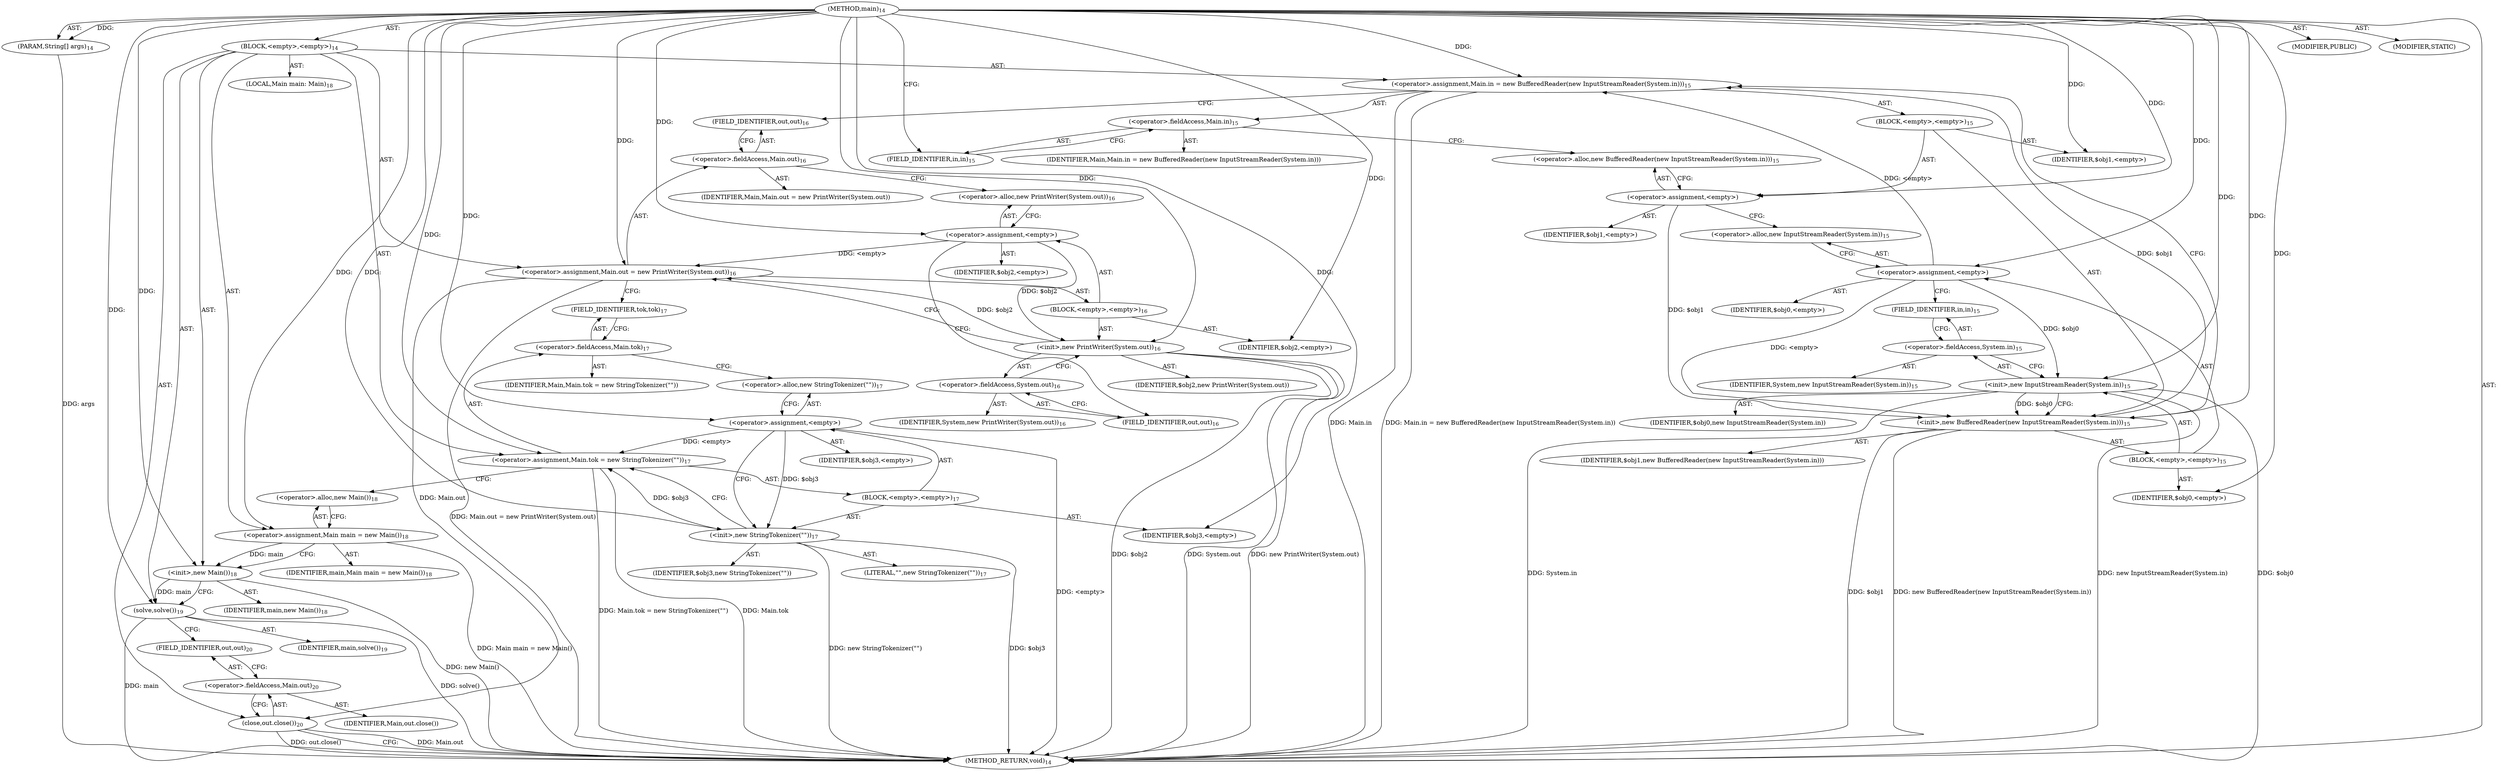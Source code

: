 digraph "main" {  
"25" [label = <(METHOD,main)<SUB>14</SUB>> ]
"26" [label = <(PARAM,String[] args)<SUB>14</SUB>> ]
"27" [label = <(BLOCK,&lt;empty&gt;,&lt;empty&gt;)<SUB>14</SUB>> ]
"28" [label = <(&lt;operator&gt;.assignment,Main.in = new BufferedReader(new InputStreamReader(System.in)))<SUB>15</SUB>> ]
"29" [label = <(&lt;operator&gt;.fieldAccess,Main.in)<SUB>15</SUB>> ]
"30" [label = <(IDENTIFIER,Main,Main.in = new BufferedReader(new InputStreamReader(System.in)))> ]
"31" [label = <(FIELD_IDENTIFIER,in,in)<SUB>15</SUB>> ]
"32" [label = <(BLOCK,&lt;empty&gt;,&lt;empty&gt;)<SUB>15</SUB>> ]
"33" [label = <(&lt;operator&gt;.assignment,&lt;empty&gt;)> ]
"34" [label = <(IDENTIFIER,$obj1,&lt;empty&gt;)> ]
"35" [label = <(&lt;operator&gt;.alloc,new BufferedReader(new InputStreamReader(System.in)))<SUB>15</SUB>> ]
"36" [label = <(&lt;init&gt;,new BufferedReader(new InputStreamReader(System.in)))<SUB>15</SUB>> ]
"37" [label = <(IDENTIFIER,$obj1,new BufferedReader(new InputStreamReader(System.in)))> ]
"38" [label = <(BLOCK,&lt;empty&gt;,&lt;empty&gt;)<SUB>15</SUB>> ]
"39" [label = <(&lt;operator&gt;.assignment,&lt;empty&gt;)> ]
"40" [label = <(IDENTIFIER,$obj0,&lt;empty&gt;)> ]
"41" [label = <(&lt;operator&gt;.alloc,new InputStreamReader(System.in))<SUB>15</SUB>> ]
"42" [label = <(&lt;init&gt;,new InputStreamReader(System.in))<SUB>15</SUB>> ]
"43" [label = <(IDENTIFIER,$obj0,new InputStreamReader(System.in))> ]
"44" [label = <(&lt;operator&gt;.fieldAccess,System.in)<SUB>15</SUB>> ]
"45" [label = <(IDENTIFIER,System,new InputStreamReader(System.in))<SUB>15</SUB>> ]
"46" [label = <(FIELD_IDENTIFIER,in,in)<SUB>15</SUB>> ]
"47" [label = <(IDENTIFIER,$obj0,&lt;empty&gt;)> ]
"48" [label = <(IDENTIFIER,$obj1,&lt;empty&gt;)> ]
"49" [label = <(&lt;operator&gt;.assignment,Main.out = new PrintWriter(System.out))<SUB>16</SUB>> ]
"50" [label = <(&lt;operator&gt;.fieldAccess,Main.out)<SUB>16</SUB>> ]
"51" [label = <(IDENTIFIER,Main,Main.out = new PrintWriter(System.out))> ]
"52" [label = <(FIELD_IDENTIFIER,out,out)<SUB>16</SUB>> ]
"53" [label = <(BLOCK,&lt;empty&gt;,&lt;empty&gt;)<SUB>16</SUB>> ]
"54" [label = <(&lt;operator&gt;.assignment,&lt;empty&gt;)> ]
"55" [label = <(IDENTIFIER,$obj2,&lt;empty&gt;)> ]
"56" [label = <(&lt;operator&gt;.alloc,new PrintWriter(System.out))<SUB>16</SUB>> ]
"57" [label = <(&lt;init&gt;,new PrintWriter(System.out))<SUB>16</SUB>> ]
"58" [label = <(IDENTIFIER,$obj2,new PrintWriter(System.out))> ]
"59" [label = <(&lt;operator&gt;.fieldAccess,System.out)<SUB>16</SUB>> ]
"60" [label = <(IDENTIFIER,System,new PrintWriter(System.out))<SUB>16</SUB>> ]
"61" [label = <(FIELD_IDENTIFIER,out,out)<SUB>16</SUB>> ]
"62" [label = <(IDENTIFIER,$obj2,&lt;empty&gt;)> ]
"63" [label = <(&lt;operator&gt;.assignment,Main.tok = new StringTokenizer(&quot;&quot;))<SUB>17</SUB>> ]
"64" [label = <(&lt;operator&gt;.fieldAccess,Main.tok)<SUB>17</SUB>> ]
"65" [label = <(IDENTIFIER,Main,Main.tok = new StringTokenizer(&quot;&quot;))> ]
"66" [label = <(FIELD_IDENTIFIER,tok,tok)<SUB>17</SUB>> ]
"67" [label = <(BLOCK,&lt;empty&gt;,&lt;empty&gt;)<SUB>17</SUB>> ]
"68" [label = <(&lt;operator&gt;.assignment,&lt;empty&gt;)> ]
"69" [label = <(IDENTIFIER,$obj3,&lt;empty&gt;)> ]
"70" [label = <(&lt;operator&gt;.alloc,new StringTokenizer(&quot;&quot;))<SUB>17</SUB>> ]
"71" [label = <(&lt;init&gt;,new StringTokenizer(&quot;&quot;))<SUB>17</SUB>> ]
"72" [label = <(IDENTIFIER,$obj3,new StringTokenizer(&quot;&quot;))> ]
"73" [label = <(LITERAL,&quot;&quot;,new StringTokenizer(&quot;&quot;))<SUB>17</SUB>> ]
"74" [label = <(IDENTIFIER,$obj3,&lt;empty&gt;)> ]
"4" [label = <(LOCAL,Main main: Main)<SUB>18</SUB>> ]
"75" [label = <(&lt;operator&gt;.assignment,Main main = new Main())<SUB>18</SUB>> ]
"76" [label = <(IDENTIFIER,main,Main main = new Main())<SUB>18</SUB>> ]
"77" [label = <(&lt;operator&gt;.alloc,new Main())<SUB>18</SUB>> ]
"78" [label = <(&lt;init&gt;,new Main())<SUB>18</SUB>> ]
"3" [label = <(IDENTIFIER,main,new Main())<SUB>18</SUB>> ]
"79" [label = <(solve,solve())<SUB>19</SUB>> ]
"80" [label = <(IDENTIFIER,main,solve())<SUB>19</SUB>> ]
"81" [label = <(close,out.close())<SUB>20</SUB>> ]
"82" [label = <(&lt;operator&gt;.fieldAccess,Main.out)<SUB>20</SUB>> ]
"83" [label = <(IDENTIFIER,Main,out.close())> ]
"84" [label = <(FIELD_IDENTIFIER,out,out)<SUB>20</SUB>> ]
"85" [label = <(MODIFIER,PUBLIC)> ]
"86" [label = <(MODIFIER,STATIC)> ]
"87" [label = <(METHOD_RETURN,void)<SUB>14</SUB>> ]
  "25" -> "26"  [ label = "AST: "] 
  "25" -> "27"  [ label = "AST: "] 
  "25" -> "85"  [ label = "AST: "] 
  "25" -> "86"  [ label = "AST: "] 
  "25" -> "87"  [ label = "AST: "] 
  "27" -> "28"  [ label = "AST: "] 
  "27" -> "49"  [ label = "AST: "] 
  "27" -> "63"  [ label = "AST: "] 
  "27" -> "4"  [ label = "AST: "] 
  "27" -> "75"  [ label = "AST: "] 
  "27" -> "78"  [ label = "AST: "] 
  "27" -> "79"  [ label = "AST: "] 
  "27" -> "81"  [ label = "AST: "] 
  "28" -> "29"  [ label = "AST: "] 
  "28" -> "32"  [ label = "AST: "] 
  "29" -> "30"  [ label = "AST: "] 
  "29" -> "31"  [ label = "AST: "] 
  "32" -> "33"  [ label = "AST: "] 
  "32" -> "36"  [ label = "AST: "] 
  "32" -> "48"  [ label = "AST: "] 
  "33" -> "34"  [ label = "AST: "] 
  "33" -> "35"  [ label = "AST: "] 
  "36" -> "37"  [ label = "AST: "] 
  "36" -> "38"  [ label = "AST: "] 
  "38" -> "39"  [ label = "AST: "] 
  "38" -> "42"  [ label = "AST: "] 
  "38" -> "47"  [ label = "AST: "] 
  "39" -> "40"  [ label = "AST: "] 
  "39" -> "41"  [ label = "AST: "] 
  "42" -> "43"  [ label = "AST: "] 
  "42" -> "44"  [ label = "AST: "] 
  "44" -> "45"  [ label = "AST: "] 
  "44" -> "46"  [ label = "AST: "] 
  "49" -> "50"  [ label = "AST: "] 
  "49" -> "53"  [ label = "AST: "] 
  "50" -> "51"  [ label = "AST: "] 
  "50" -> "52"  [ label = "AST: "] 
  "53" -> "54"  [ label = "AST: "] 
  "53" -> "57"  [ label = "AST: "] 
  "53" -> "62"  [ label = "AST: "] 
  "54" -> "55"  [ label = "AST: "] 
  "54" -> "56"  [ label = "AST: "] 
  "57" -> "58"  [ label = "AST: "] 
  "57" -> "59"  [ label = "AST: "] 
  "59" -> "60"  [ label = "AST: "] 
  "59" -> "61"  [ label = "AST: "] 
  "63" -> "64"  [ label = "AST: "] 
  "63" -> "67"  [ label = "AST: "] 
  "64" -> "65"  [ label = "AST: "] 
  "64" -> "66"  [ label = "AST: "] 
  "67" -> "68"  [ label = "AST: "] 
  "67" -> "71"  [ label = "AST: "] 
  "67" -> "74"  [ label = "AST: "] 
  "68" -> "69"  [ label = "AST: "] 
  "68" -> "70"  [ label = "AST: "] 
  "71" -> "72"  [ label = "AST: "] 
  "71" -> "73"  [ label = "AST: "] 
  "75" -> "76"  [ label = "AST: "] 
  "75" -> "77"  [ label = "AST: "] 
  "78" -> "3"  [ label = "AST: "] 
  "79" -> "80"  [ label = "AST: "] 
  "81" -> "82"  [ label = "AST: "] 
  "82" -> "83"  [ label = "AST: "] 
  "82" -> "84"  [ label = "AST: "] 
  "28" -> "52"  [ label = "CFG: "] 
  "49" -> "66"  [ label = "CFG: "] 
  "63" -> "77"  [ label = "CFG: "] 
  "75" -> "78"  [ label = "CFG: "] 
  "78" -> "79"  [ label = "CFG: "] 
  "79" -> "84"  [ label = "CFG: "] 
  "81" -> "87"  [ label = "CFG: "] 
  "29" -> "35"  [ label = "CFG: "] 
  "50" -> "56"  [ label = "CFG: "] 
  "64" -> "70"  [ label = "CFG: "] 
  "77" -> "75"  [ label = "CFG: "] 
  "82" -> "81"  [ label = "CFG: "] 
  "31" -> "29"  [ label = "CFG: "] 
  "33" -> "41"  [ label = "CFG: "] 
  "36" -> "28"  [ label = "CFG: "] 
  "52" -> "50"  [ label = "CFG: "] 
  "54" -> "61"  [ label = "CFG: "] 
  "57" -> "49"  [ label = "CFG: "] 
  "66" -> "64"  [ label = "CFG: "] 
  "68" -> "71"  [ label = "CFG: "] 
  "71" -> "63"  [ label = "CFG: "] 
  "84" -> "82"  [ label = "CFG: "] 
  "35" -> "33"  [ label = "CFG: "] 
  "56" -> "54"  [ label = "CFG: "] 
  "59" -> "57"  [ label = "CFG: "] 
  "70" -> "68"  [ label = "CFG: "] 
  "39" -> "46"  [ label = "CFG: "] 
  "42" -> "36"  [ label = "CFG: "] 
  "61" -> "59"  [ label = "CFG: "] 
  "41" -> "39"  [ label = "CFG: "] 
  "44" -> "42"  [ label = "CFG: "] 
  "46" -> "44"  [ label = "CFG: "] 
  "25" -> "31"  [ label = "CFG: "] 
  "26" -> "87"  [ label = "DDG: args"] 
  "28" -> "87"  [ label = "DDG: Main.in"] 
  "36" -> "87"  [ label = "DDG: $obj1"] 
  "42" -> "87"  [ label = "DDG: $obj0"] 
  "42" -> "87"  [ label = "DDG: System.in"] 
  "42" -> "87"  [ label = "DDG: new InputStreamReader(System.in)"] 
  "36" -> "87"  [ label = "DDG: new BufferedReader(new InputStreamReader(System.in))"] 
  "28" -> "87"  [ label = "DDG: Main.in = new BufferedReader(new InputStreamReader(System.in))"] 
  "57" -> "87"  [ label = "DDG: $obj2"] 
  "57" -> "87"  [ label = "DDG: System.out"] 
  "57" -> "87"  [ label = "DDG: new PrintWriter(System.out)"] 
  "49" -> "87"  [ label = "DDG: Main.out = new PrintWriter(System.out)"] 
  "63" -> "87"  [ label = "DDG: Main.tok"] 
  "68" -> "87"  [ label = "DDG: &lt;empty&gt;"] 
  "71" -> "87"  [ label = "DDG: $obj3"] 
  "71" -> "87"  [ label = "DDG: new StringTokenizer(&quot;&quot;)"] 
  "63" -> "87"  [ label = "DDG: Main.tok = new StringTokenizer(&quot;&quot;)"] 
  "75" -> "87"  [ label = "DDG: Main main = new Main()"] 
  "78" -> "87"  [ label = "DDG: new Main()"] 
  "79" -> "87"  [ label = "DDG: main"] 
  "79" -> "87"  [ label = "DDG: solve()"] 
  "81" -> "87"  [ label = "DDG: Main.out"] 
  "81" -> "87"  [ label = "DDG: out.close()"] 
  "25" -> "26"  [ label = "DDG: "] 
  "39" -> "28"  [ label = "DDG: &lt;empty&gt;"] 
  "36" -> "28"  [ label = "DDG: $obj1"] 
  "25" -> "28"  [ label = "DDG: "] 
  "54" -> "49"  [ label = "DDG: &lt;empty&gt;"] 
  "57" -> "49"  [ label = "DDG: $obj2"] 
  "25" -> "49"  [ label = "DDG: "] 
  "68" -> "63"  [ label = "DDG: &lt;empty&gt;"] 
  "71" -> "63"  [ label = "DDG: $obj3"] 
  "25" -> "63"  [ label = "DDG: "] 
  "25" -> "75"  [ label = "DDG: "] 
  "75" -> "78"  [ label = "DDG: main"] 
  "25" -> "78"  [ label = "DDG: "] 
  "78" -> "79"  [ label = "DDG: main"] 
  "25" -> "79"  [ label = "DDG: "] 
  "49" -> "81"  [ label = "DDG: Main.out"] 
  "25" -> "33"  [ label = "DDG: "] 
  "25" -> "48"  [ label = "DDG: "] 
  "25" -> "54"  [ label = "DDG: "] 
  "25" -> "62"  [ label = "DDG: "] 
  "25" -> "68"  [ label = "DDG: "] 
  "25" -> "74"  [ label = "DDG: "] 
  "33" -> "36"  [ label = "DDG: $obj1"] 
  "25" -> "36"  [ label = "DDG: "] 
  "39" -> "36"  [ label = "DDG: &lt;empty&gt;"] 
  "42" -> "36"  [ label = "DDG: $obj0"] 
  "54" -> "57"  [ label = "DDG: $obj2"] 
  "25" -> "57"  [ label = "DDG: "] 
  "68" -> "71"  [ label = "DDG: $obj3"] 
  "25" -> "71"  [ label = "DDG: "] 
  "25" -> "39"  [ label = "DDG: "] 
  "25" -> "47"  [ label = "DDG: "] 
  "39" -> "42"  [ label = "DDG: $obj0"] 
  "25" -> "42"  [ label = "DDG: "] 
}

